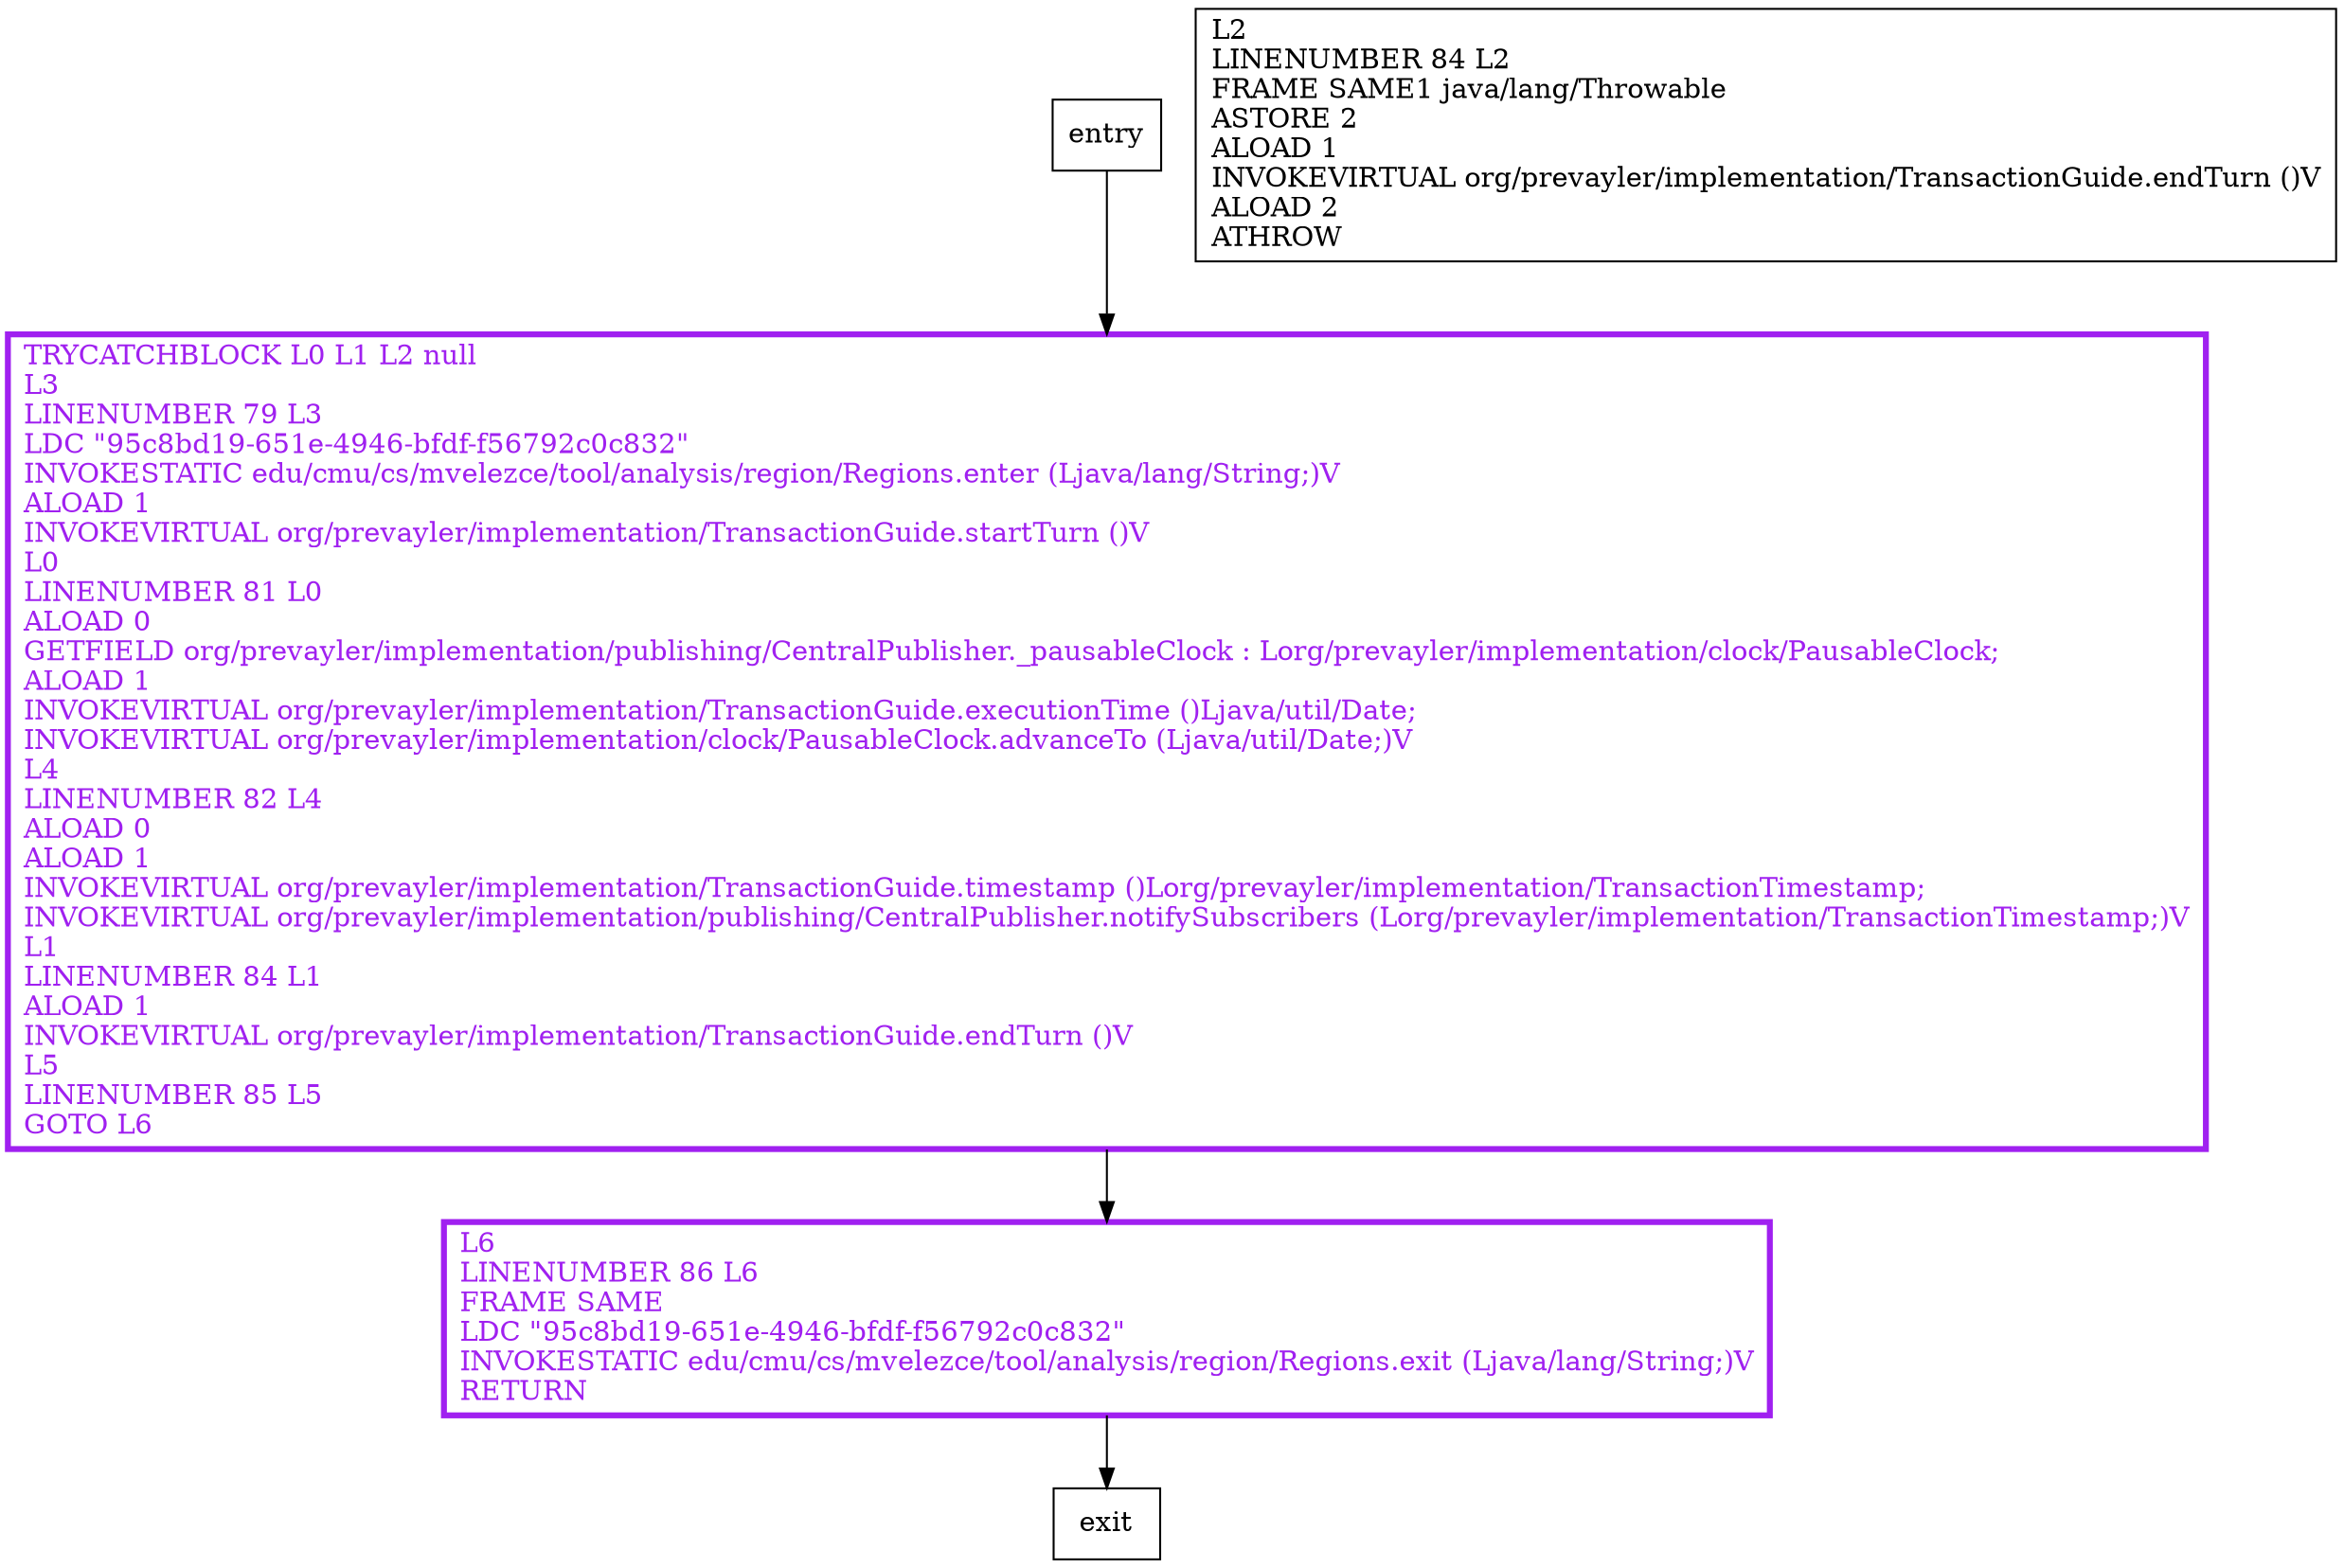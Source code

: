 digraph notifySubscribers {
node [shape=record];
1280814277 [label="TRYCATCHBLOCK L0 L1 L2 null\lL3\lLINENUMBER 79 L3\lLDC \"95c8bd19-651e-4946-bfdf-f56792c0c832\"\lINVOKESTATIC edu/cmu/cs/mvelezce/tool/analysis/region/Regions.enter (Ljava/lang/String;)V\lALOAD 1\lINVOKEVIRTUAL org/prevayler/implementation/TransactionGuide.startTurn ()V\lL0\lLINENUMBER 81 L0\lALOAD 0\lGETFIELD org/prevayler/implementation/publishing/CentralPublisher._pausableClock : Lorg/prevayler/implementation/clock/PausableClock;\lALOAD 1\lINVOKEVIRTUAL org/prevayler/implementation/TransactionGuide.executionTime ()Ljava/util/Date;\lINVOKEVIRTUAL org/prevayler/implementation/clock/PausableClock.advanceTo (Ljava/util/Date;)V\lL4\lLINENUMBER 82 L4\lALOAD 0\lALOAD 1\lINVOKEVIRTUAL org/prevayler/implementation/TransactionGuide.timestamp ()Lorg/prevayler/implementation/TransactionTimestamp;\lINVOKEVIRTUAL org/prevayler/implementation/publishing/CentralPublisher.notifySubscribers (Lorg/prevayler/implementation/TransactionTimestamp;)V\lL1\lLINENUMBER 84 L1\lALOAD 1\lINVOKEVIRTUAL org/prevayler/implementation/TransactionGuide.endTurn ()V\lL5\lLINENUMBER 85 L5\lGOTO L6\l"];
492286019 [label="L6\lLINENUMBER 86 L6\lFRAME SAME\lLDC \"95c8bd19-651e-4946-bfdf-f56792c0c832\"\lINVOKESTATIC edu/cmu/cs/mvelezce/tool/analysis/region/Regions.exit (Ljava/lang/String;)V\lRETURN\l"];
1286426995 [label="L2\lLINENUMBER 84 L2\lFRAME SAME1 java/lang/Throwable\lASTORE 2\lALOAD 1\lINVOKEVIRTUAL org/prevayler/implementation/TransactionGuide.endTurn ()V\lALOAD 2\lATHROW\l"];
entry;
exit;
entry -> 1280814277;
1280814277 -> 492286019;
492286019 -> exit;
1280814277[fontcolor="purple", penwidth=3, color="purple"];
492286019[fontcolor="purple", penwidth=3, color="purple"];
}
